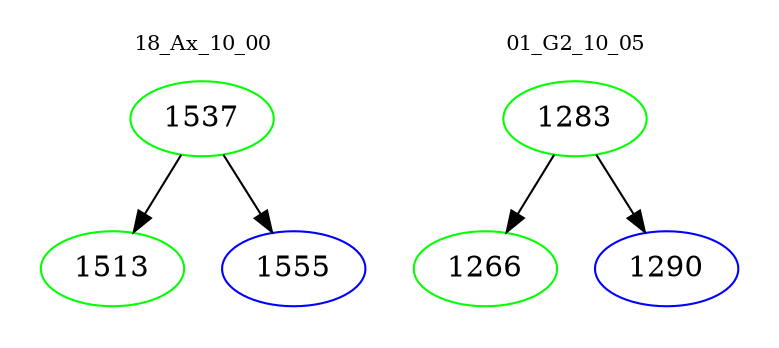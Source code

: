 digraph{
subgraph cluster_0 {
color = white
label = "18_Ax_10_00";
fontsize=10;
T0_1537 [label="1537", color="green"]
T0_1537 -> T0_1513 [color="black"]
T0_1513 [label="1513", color="green"]
T0_1537 -> T0_1555 [color="black"]
T0_1555 [label="1555", color="blue"]
}
subgraph cluster_1 {
color = white
label = "01_G2_10_05";
fontsize=10;
T1_1283 [label="1283", color="green"]
T1_1283 -> T1_1266 [color="black"]
T1_1266 [label="1266", color="green"]
T1_1283 -> T1_1290 [color="black"]
T1_1290 [label="1290", color="blue"]
}
}
